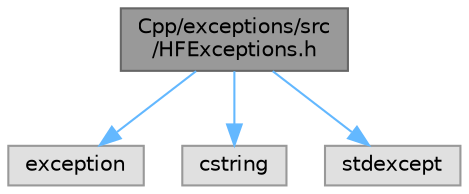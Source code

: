 digraph "Cpp/exceptions/src/HFExceptions.h"
{
 // LATEX_PDF_SIZE
  bgcolor="transparent";
  edge [fontname=Helvetica,fontsize=10,labelfontname=Helvetica,labelfontsize=10];
  node [fontname=Helvetica,fontsize=10,shape=box,height=0.2,width=0.4];
  Node1 [label="Cpp/exceptions/src\l/HFExceptions.h",height=0.2,width=0.4,color="gray40", fillcolor="grey60", style="filled", fontcolor="black",tooltip="Contains definitions for the Exceptions namespace."];
  Node1 -> Node2 [color="steelblue1",style="solid"];
  Node2 [label="exception",height=0.2,width=0.4,color="grey60", fillcolor="#E0E0E0", style="filled",tooltip=" "];
  Node1 -> Node3 [color="steelblue1",style="solid"];
  Node3 [label="cstring",height=0.2,width=0.4,color="grey60", fillcolor="#E0E0E0", style="filled",tooltip=" "];
  Node1 -> Node4 [color="steelblue1",style="solid"];
  Node4 [label="stdexcept",height=0.2,width=0.4,color="grey60", fillcolor="#E0E0E0", style="filled",tooltip=" "];
}
